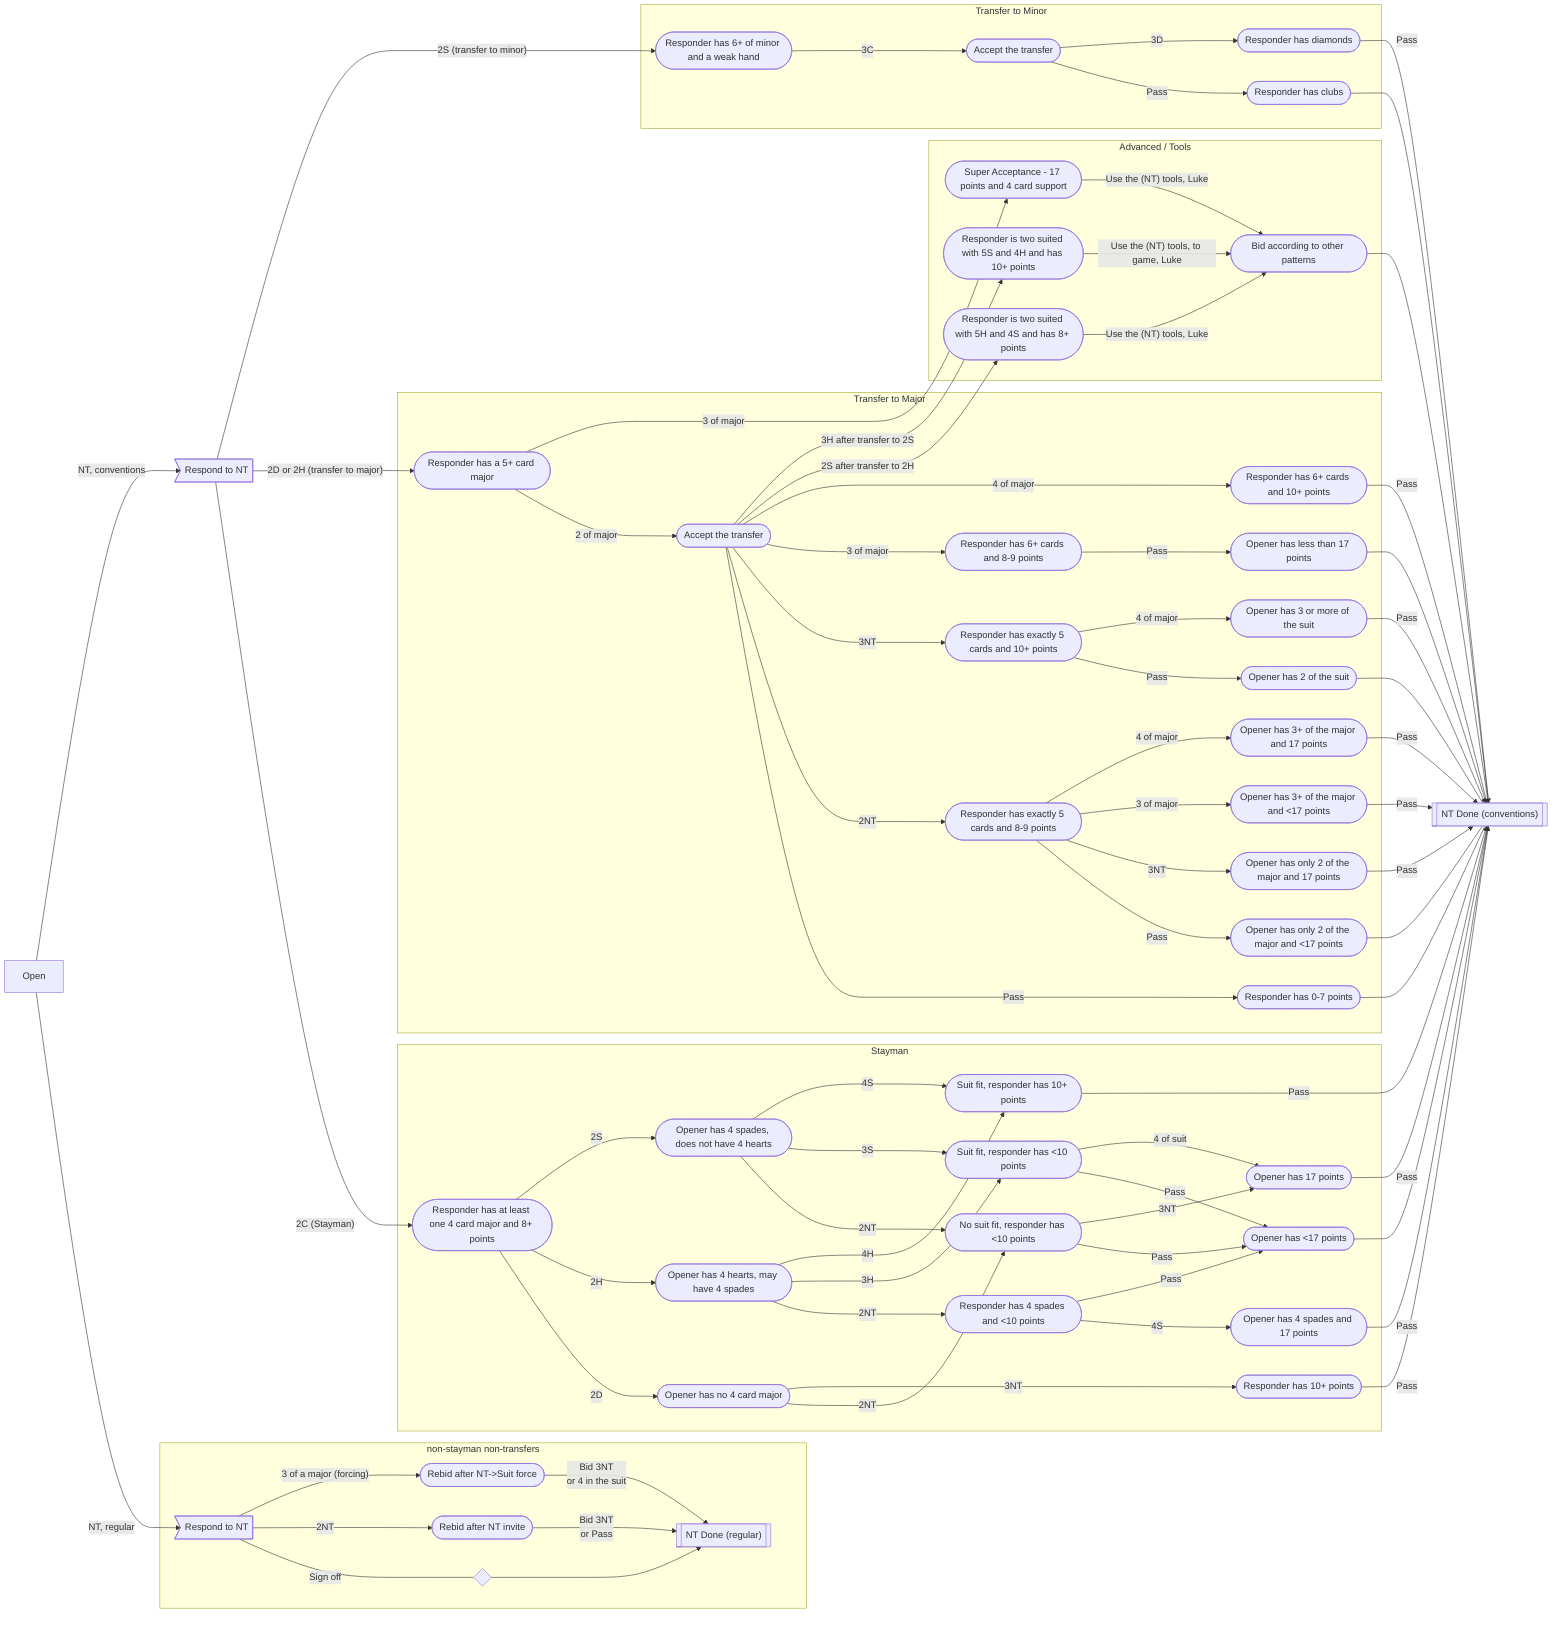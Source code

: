 flowchart LR
  Open[Open]
    Open -->|NT, regular| NTRespond>Respond to NT]
    Open -->|NT, conventions| NTConventions>Respond to NT]

  subgraph NTOpensGraph [non-stayman non-transfers]
    NTRespond ---|"Sign off"| Spacer1{" "}
      Spacer1 --> NTDoneRegular[["NT Done (regular)"]]
    NTRespond -->|"2NT"| NTInvitational([Rebid after NT invite])
      NTInvitational -->|Bid 3NT\nor Pass| NTDoneRegular
    NTRespond -->|"3 of a major (forcing)"| NTForcing([Rebid after NT->Suit force])
      NTForcing -->|Bid 3NT\nor 4 in the suit| NTDoneRegular
  end

    NTConventions -->|"2C (Stayman)"| Stayman([Responder has at least one 4 card major and 8+ points])
  subgraph StaymanGraph [Stayman]
      Stayman -->|2D| NoMajor([Opener has no 4 card major])
        NoMajor -->|2NT| NoFitInvitational([No suit fit, responder has <10 points])
          NoFitInvitational -->|Pass| InvitationalLowPoints([Opener has <17 points])
          NoFitInvitational  -->|3NT| InvitationalHighPoints([Opener has 17 points])
        NoMajor -->|3NT| NTGame([Responder has 10+ points])
      Stayman -->|2H| HeartMajor([Opener has 4 hearts, may have 4 spades])
        HeartMajor -->|2NT| SpadeSecondChance([Responder has 4 spades and <10 points])
          SpadeSecondChance -->|4S| SpadeChanceWon([Opener has 4 spades and 17 points])
          SpadeSecondChance -->|Pass| InvitationalLowPoints
        HeartMajor -->|3H| SuitInvitational([Suit fit, responder has <10 points])
          SuitInvitational -->|Pass| InvitationalLowPoints
          SuitInvitational -->|4 of suit| InvitationalHighPoints
        HeartMajor -->|4H| GameFitResponder([Suit fit, responder has 10+ points])
      Stayman -->|2S| SpadeMajor([Opener has 4 spades, does not have 4 hearts])
        SpadeMajor -->|2NT| NoFitInvitational
        SpadeMajor -->|3S| SuitInvitational
        SpadeMajor -->|4S| GameFitResponder
  end
            InvitationalLowPoints --- NTDone[["NT Done (conventions)"]]
            InvitationalHighPoints -->|Pass| NTDone
          NTGame -->|Pass| NTDone
            SpadeChanceWon -->|Pass| NTDone
          GameFitResponder -->|Pass| NTDone

    NTConventions -->|"2D or 2H (transfer to major)"| TransferMajor([Responder has a 5+ card major])
  subgraph MajorTransfer [Transfer to Major]
      TransferMajor -->|2 of major| AfterMajorTransfer([Accept the transfer])
        AfterMajorTransfer -->|Pass| LowPoints([Responder has 0-7 points])

        AfterMajorTransfer -->|2NT| FiveCardMajorLowPoints([Responder has exactly 5 cards and 8-9 points])
          FiveCardMajorLowPoints -->|Pass| TwoOfMajorLowPoints([Opener has only 2 of the major and <17 points])
          FiveCardMajorLowPoints -->|3NT| TwoOfMajorHighPoints([Opener has only 2 of the major and 17 points])
          FiveCardMajorLowPoints -->|3 of major| ThreeOfMajorLowPoints([Opener has 3+ of the major and <17 points])
          FiveCardMajorLowPoints -->|4 of major| FourOfMajorHighPoints([Opener has 3+ of the major and 17 points])


        AfterMajorTransfer -->|3NT| FiveCardMajorHighPoints([Responder has exactly 5 cards and 10+ points])
          FiveCardMajorHighPoints -->|Pass| OnlyTwo([Opener has 2 of the suit])
          FiveCardMajorHighPoints -->|4 of major| ThreeOrMore([Opener has 3 or more of the suit])

        AfterMajorTransfer -->|3 of major| SixCardMajorLowPoints([Responder has 6+ cards and 8-9 points])
          SixCardMajorLowPoints -->|Pass| LessThan17([Opener has less than 17 points])

        AfterMajorTransfer -->|4 of major| SixCardMajorHighPoints([Responder has 6+ cards and 10+ points])

  end
          LowPoints --- NTDone
            TwoOfMajorLowPoints --- NTDone
            TwoOfMajorHighPoints -->|Pass| NTDone
            ThreeOfMajorLowPoints -->|Pass| NTDone
            FourOfMajorHighPoints -->|Pass| NTDone
            OnlyTwo --- NTDone
            ThreeOrMore -->|Pass| NTDone
            LessThan17 --- NTDone
          SixCardMajorHighPoints -->|Pass| NTDone

  subgraph AdvancedTools [Advanced / Tools]
        AfterMajorTransfer -->|2S after transfer to 2H| HSTwoSuited([Responder is two suited with 5H and 4S and has 8+ points])
          HSTwoSuited -->|"Use the (NT) tools, Luke"| Tools([Bid according to other patterns])

        AfterMajorTransfer -->|3H after transfer to 2S| SHTwoSuited([Responder is two suited with 5S and 4H and has 10+ points])
          SHTwoSuited -->|"Use the (NT) tools, to game, Luke"| Tools

      TransferMajor -->|3 of major| SuperAcceptance([Super Acceptance - 17 points and 4 card support])
        SuperAcceptance -->|"Use the (NT) tools, Luke"| Tools
  end
            Tools --- NTDone


    NTConventions -->|"2S (transfer to minor)"| TransferMinor([Responder has 6+ of minor and a weak hand])
  subgraph MinorTransfer [Transfer to Minor]
      TransferMinor -->|3C| AfterMinorTransfer([Accept the transfer])
        AfterMinorTransfer -->|Pass| PreferClubs([Responder has clubs])
        AfterMinorTransfer -->|3D| PreferDiamonds([Responder has diamonds])
  end
          PreferClubs --- NTDone
          PreferDiamonds -->|Pass| NTDone